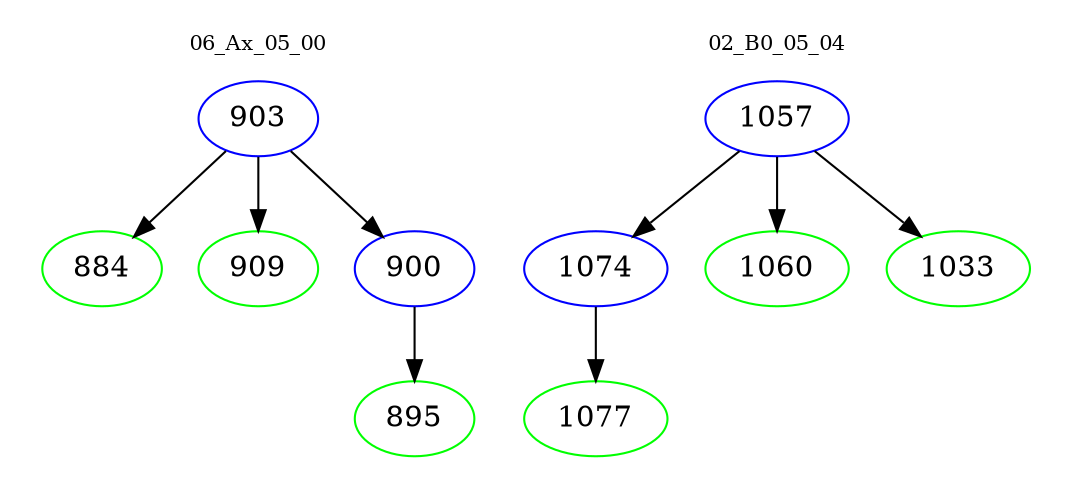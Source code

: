 digraph{
subgraph cluster_0 {
color = white
label = "06_Ax_05_00";
fontsize=10;
T0_903 [label="903", color="blue"]
T0_903 -> T0_884 [color="black"]
T0_884 [label="884", color="green"]
T0_903 -> T0_909 [color="black"]
T0_909 [label="909", color="green"]
T0_903 -> T0_900 [color="black"]
T0_900 [label="900", color="blue"]
T0_900 -> T0_895 [color="black"]
T0_895 [label="895", color="green"]
}
subgraph cluster_1 {
color = white
label = "02_B0_05_04";
fontsize=10;
T1_1057 [label="1057", color="blue"]
T1_1057 -> T1_1074 [color="black"]
T1_1074 [label="1074", color="blue"]
T1_1074 -> T1_1077 [color="black"]
T1_1077 [label="1077", color="green"]
T1_1057 -> T1_1060 [color="black"]
T1_1060 [label="1060", color="green"]
T1_1057 -> T1_1033 [color="black"]
T1_1033 [label="1033", color="green"]
}
}
